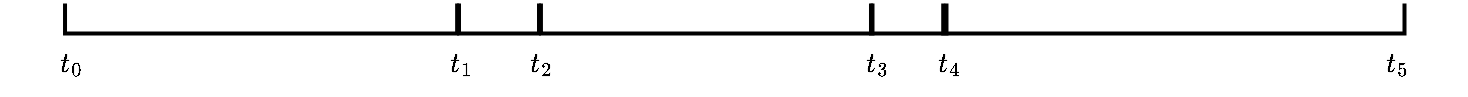 <mxfile version="24.8.6" pages="5">
  <diagram name="第 1 页" id="dA4kamS1iZFP9Pa1gLe5">
    <mxGraphModel dx="862" dy="456" grid="1" gridSize="10" guides="1" tooltips="1" connect="1" arrows="1" fold="1" page="1" pageScale="1" pageWidth="827" pageHeight="1169" math="1" shadow="0">
      <root>
        <mxCell id="0" />
        <mxCell id="1" parent="0" />
        <mxCell id="GwNIT4zZAR5UQP4eY1kp-2" value="" style="strokeWidth=2;html=1;shape=mxgraph.flowchart.annotation_1;align=left;pointerEvents=1;rotation=-90;" vertex="1" parent="1">
          <mxGeometry x="250.04" y="54.22" width="15" height="196.06" as="geometry" />
        </mxCell>
        <mxCell id="GwNIT4zZAR5UQP4eY1kp-3" value="" style="strokeWidth=2;html=1;shape=mxgraph.flowchart.annotation_1;align=left;pointerEvents=1;rotation=-90;" vertex="1" parent="1">
          <mxGeometry x="369" y="132.25" width="15" height="40" as="geometry" />
        </mxCell>
        <mxCell id="GwNIT4zZAR5UQP4eY1kp-4" value="" style="strokeWidth=2;html=1;shape=mxgraph.flowchart.annotation_1;align=left;pointerEvents=1;rotation=-90;" vertex="1" parent="1">
          <mxGeometry x="472.86" y="69.36" width="15" height="165.78" as="geometry" />
        </mxCell>
        <mxCell id="GwNIT4zZAR5UQP4eY1kp-5" value="" style="strokeWidth=2;html=1;shape=mxgraph.flowchart.annotation_1;align=left;pointerEvents=1;rotation=-90;" vertex="1" parent="1">
          <mxGeometry x="706.43" y="36.93" width="15" height="230.64" as="geometry" />
        </mxCell>
        <mxCell id="GwNIT4zZAR5UQP4eY1kp-7" value="$$t_1$$" style="text;html=1;align=center;verticalAlign=middle;resizable=0;points=[];autosize=1;strokeColor=none;fillColor=none;" vertex="1" parent="1">
          <mxGeometry x="322" y="160" width="70" height="30" as="geometry" />
        </mxCell>
        <mxCell id="GwNIT4zZAR5UQP4eY1kp-8" value="$$t_0$$" style="text;html=1;align=center;verticalAlign=middle;resizable=0;points=[];autosize=1;strokeColor=none;fillColor=none;" vertex="1" parent="1">
          <mxGeometry x="127" y="160" width="70" height="30" as="geometry" />
        </mxCell>
        <mxCell id="GwNIT4zZAR5UQP4eY1kp-9" value="$$t_2$$" style="text;html=1;align=center;verticalAlign=middle;resizable=0;points=[];autosize=1;strokeColor=none;fillColor=none;" vertex="1" parent="1">
          <mxGeometry x="362" y="160" width="70" height="30" as="geometry" />
        </mxCell>
        <mxCell id="GwNIT4zZAR5UQP4eY1kp-10" value="$$t_3$$" style="text;html=1;align=center;verticalAlign=middle;resizable=0;points=[];autosize=1;strokeColor=none;fillColor=none;" vertex="1" parent="1">
          <mxGeometry x="530" y="160" width="70" height="30" as="geometry" />
        </mxCell>
        <mxCell id="GwNIT4zZAR5UQP4eY1kp-11" value="$$t_4$$" style="text;html=1;align=center;verticalAlign=middle;resizable=0;points=[];autosize=1;strokeColor=none;fillColor=none;" vertex="1" parent="1">
          <mxGeometry x="566" y="160" width="70" height="30" as="geometry" />
        </mxCell>
        <mxCell id="GwNIT4zZAR5UQP4eY1kp-12" value="" style="strokeWidth=2;html=1;shape=mxgraph.flowchart.annotation_1;align=left;pointerEvents=1;rotation=-90;" vertex="1" parent="1">
          <mxGeometry x="573.87" y="133.38" width="15" height="37.75" as="geometry" />
        </mxCell>
        <mxCell id="GwNIT4zZAR5UQP4eY1kp-13" value="$$t_5$$" style="text;html=1;align=center;verticalAlign=middle;resizable=0;points=[];autosize=1;strokeColor=none;fillColor=none;" vertex="1" parent="1">
          <mxGeometry x="790" y="160" width="70" height="30" as="geometry" />
        </mxCell>
      </root>
    </mxGraphModel>
  </diagram>
  <diagram id="kH2NmWItnsKpYTszYTEb" name="UE PHY DL Top">
    <mxGraphModel dx="1861" dy="1716" grid="1" gridSize="10" guides="1" tooltips="1" connect="1" arrows="1" fold="1" page="1" pageScale="1" pageWidth="827" pageHeight="1169" math="1" shadow="0">
      <root>
        <mxCell id="0" />
        <mxCell id="1" parent="0" />
        <mxCell id="NX2Mk6jen8T6Z611iBAQ-23" value="&lt;b&gt;NB 1Tx, UE 1Rx&lt;/b&gt;" style="text;html=1;align=center;verticalAlign=middle;resizable=0;points=[];autosize=1;strokeColor=none;fillColor=default;" vertex="1" parent="1">
          <mxGeometry x="375" y="-336" width="110" height="30" as="geometry" />
        </mxCell>
        <mxCell id="NX2Mk6jen8T6Z611iBAQ-13" style="edgeStyle=orthogonalEdgeStyle;rounded=0;orthogonalLoop=1;jettySize=auto;html=1;exitX=0.5;exitY=1;exitDx=0;exitDy=0;" edge="1" parent="1" source="NX2Mk6jen8T6Z611iBAQ-1" target="NX2Mk6jen8T6Z611iBAQ-16">
          <mxGeometry relative="1" as="geometry">
            <mxPoint x="180" y="270" as="targetPoint" />
          </mxGeometry>
        </mxCell>
        <mxCell id="NX2Mk6jen8T6Z611iBAQ-1" value="PSS detector" style="whiteSpace=wrap;html=1;" vertex="1" parent="1">
          <mxGeometry x="120" y="110" width="120" height="60" as="geometry" />
        </mxCell>
        <mxCell id="NX2Mk6jen8T6Z611iBAQ-17" style="edgeStyle=orthogonalEdgeStyle;rounded=0;orthogonalLoop=1;jettySize=auto;html=1;exitX=0.5;exitY=1;exitDx=0;exitDy=0;" edge="1" parent="1" source="NX2Mk6jen8T6Z611iBAQ-2">
          <mxGeometry relative="1" as="geometry">
            <mxPoint x="670" y="280" as="targetPoint" />
          </mxGeometry>
        </mxCell>
        <mxCell id="NX2Mk6jen8T6Z611iBAQ-2" value="PDCCH receiver" style="whiteSpace=wrap;html=1;" vertex="1" parent="1">
          <mxGeometry x="610" y="110" width="120" height="60" as="geometry" />
        </mxCell>
        <mxCell id="NX2Mk6jen8T6Z611iBAQ-19" style="edgeStyle=orthogonalEdgeStyle;rounded=0;orthogonalLoop=1;jettySize=auto;html=1;exitX=0.5;exitY=1;exitDx=0;exitDy=0;" edge="1" parent="1" source="NX2Mk6jen8T6Z611iBAQ-3">
          <mxGeometry relative="1" as="geometry">
            <mxPoint x="830" y="280" as="targetPoint" />
          </mxGeometry>
        </mxCell>
        <mxCell id="NX2Mk6jen8T6Z611iBAQ-3" value="PDSCH receiver" style="whiteSpace=wrap;html=1;" vertex="1" parent="1">
          <mxGeometry x="770" y="110" width="120" height="60" as="geometry" />
        </mxCell>
        <mxCell id="NX2Mk6jen8T6Z611iBAQ-21" style="edgeStyle=orthogonalEdgeStyle;rounded=0;orthogonalLoop=1;jettySize=auto;html=1;exitX=0.5;exitY=1;exitDx=0;exitDy=0;" edge="1" parent="1" source="NX2Mk6jen8T6Z611iBAQ-4">
          <mxGeometry relative="1" as="geometry">
            <mxPoint x="990" y="280" as="targetPoint" />
          </mxGeometry>
        </mxCell>
        <mxCell id="NX2Mk6jen8T6Z611iBAQ-4" value="CSI-RS receiver" style="whiteSpace=wrap;html=1;" vertex="1" parent="1">
          <mxGeometry x="930" y="110" width="120" height="60" as="geometry" />
        </mxCell>
        <mxCell id="NX2Mk6jen8T6Z611iBAQ-7" style="edgeStyle=orthogonalEdgeStyle;rounded=0;orthogonalLoop=1;jettySize=auto;html=1;exitX=0.5;exitY=1;exitDx=0;exitDy=0;entryX=0.5;entryY=0;entryDx=0;entryDy=0;" edge="1" parent="1" source="NX2Mk6jen8T6Z611iBAQ-6" target="NX2Mk6jen8T6Z611iBAQ-1">
          <mxGeometry relative="1" as="geometry" />
        </mxCell>
        <mxCell id="NX2Mk6jen8T6Z611iBAQ-26" style="edgeStyle=orthogonalEdgeStyle;rounded=0;orthogonalLoop=1;jettySize=auto;html=1;exitX=0.5;exitY=1;exitDx=0;exitDy=0;entryX=0;entryY=0.5;entryDx=0;entryDy=0;" edge="1" parent="1" source="NX2Mk6jen8T6Z611iBAQ-6" target="NX2Mk6jen8T6Z611iBAQ-8">
          <mxGeometry relative="1" as="geometry" />
        </mxCell>
        <mxCell id="NX2Mk6jen8T6Z611iBAQ-6" value="RF/ADC" style="whiteSpace=wrap;html=1;strokeColor=default;" vertex="1" parent="1">
          <mxGeometry x="120" y="-202" width="120" height="60" as="geometry" />
        </mxCell>
        <mxCell id="NX2Mk6jen8T6Z611iBAQ-10" style="edgeStyle=orthogonalEdgeStyle;rounded=0;orthogonalLoop=1;jettySize=auto;html=1;entryX=0.5;entryY=0;entryDx=0;entryDy=0;" edge="1" parent="1" target="NX2Mk6jen8T6Z611iBAQ-2">
          <mxGeometry relative="1" as="geometry">
            <mxPoint x="340" as="sourcePoint" />
            <Array as="points">
              <mxPoint x="512" />
              <mxPoint x="670" />
            </Array>
          </mxGeometry>
        </mxCell>
        <mxCell id="NX2Mk6jen8T6Z611iBAQ-11" style="edgeStyle=orthogonalEdgeStyle;rounded=0;orthogonalLoop=1;jettySize=auto;html=1;entryX=0.5;entryY=0;entryDx=0;entryDy=0;" edge="1" parent="1" target="NX2Mk6jen8T6Z611iBAQ-3">
          <mxGeometry relative="1" as="geometry">
            <mxPoint x="340" as="sourcePoint" />
            <Array as="points">
              <mxPoint x="512" />
              <mxPoint x="830" />
            </Array>
          </mxGeometry>
        </mxCell>
        <mxCell id="NX2Mk6jen8T6Z611iBAQ-12" style="edgeStyle=orthogonalEdgeStyle;rounded=0;orthogonalLoop=1;jettySize=auto;html=1;entryX=0.5;entryY=0;entryDx=0;entryDy=0;" edge="1" parent="1" target="NX2Mk6jen8T6Z611iBAQ-4">
          <mxGeometry relative="1" as="geometry">
            <mxPoint x="340" as="sourcePoint" />
            <Array as="points">
              <mxPoint x="512" />
              <mxPoint x="990" />
            </Array>
          </mxGeometry>
        </mxCell>
        <mxCell id="6Wh9h7lEq4sKiHQeUL6_-2" style="edgeStyle=orthogonalEdgeStyle;rounded=0;orthogonalLoop=1;jettySize=auto;html=1;entryX=0.5;entryY=0;entryDx=0;entryDy=0;" edge="1" parent="1" target="6Wh9h7lEq4sKiHQeUL6_-1">
          <mxGeometry relative="1" as="geometry">
            <mxPoint x="340" as="sourcePoint" />
          </mxGeometry>
        </mxCell>
        <mxCell id="qeCc7ap8aWwIBtj1qfNq-4" style="edgeStyle=orthogonalEdgeStyle;rounded=0;orthogonalLoop=1;jettySize=auto;html=1;entryX=0.5;entryY=0;entryDx=0;entryDy=0;" edge="1" parent="1" source="NX2Mk6jen8T6Z611iBAQ-8" target="qeCc7ap8aWwIBtj1qfNq-2">
          <mxGeometry relative="1" as="geometry" />
        </mxCell>
        <mxCell id="NX2Mk6jen8T6Z611iBAQ-8" value="FFT" style="whiteSpace=wrap;html=1;" vertex="1" parent="1">
          <mxGeometry x="280" y="-120" width="120" height="60" as="geometry" />
        </mxCell>
        <mxCell id="NX2Mk6jen8T6Z611iBAQ-16" value="&lt;div&gt;symb_head_offset_in_samples&lt;/div&gt;&lt;div&gt;PSS-ID&lt;/div&gt;" style="text;html=1;align=center;verticalAlign=middle;resizable=0;points=[];autosize=1;strokeColor=none;fillColor=none;" vertex="1" parent="1">
          <mxGeometry x="85" y="275" width="190" height="40" as="geometry" />
        </mxCell>
        <mxCell id="NX2Mk6jen8T6Z611iBAQ-18" value="&lt;div&gt;DCI-CRC&lt;/div&gt;DCI[6]" style="text;html=1;align=center;verticalAlign=middle;resizable=0;points=[];autosize=1;strokeColor=none;fillColor=none;" vertex="1" parent="1">
          <mxGeometry x="635" y="277" width="70" height="40" as="geometry" />
        </mxCell>
        <mxCell id="NX2Mk6jen8T6Z611iBAQ-20" value="&lt;div&gt;PDSCH-CRC&lt;/div&gt;PDSCH payload" style="text;html=1;align=center;verticalAlign=middle;resizable=0;points=[];autosize=1;strokeColor=none;fillColor=none;" vertex="1" parent="1">
          <mxGeometry x="782" y="277" width="110" height="40" as="geometry" />
        </mxCell>
        <mxCell id="NX2Mk6jen8T6Z611iBAQ-22" value="RSRP&lt;div&gt;RSSI&lt;/div&gt;&lt;div&gt;noise&lt;/div&gt;&lt;div&gt;CTO&lt;/div&gt;&lt;div&gt;CFO&lt;/div&gt;" style="text;html=1;align=center;verticalAlign=middle;resizable=0;points=[];autosize=1;strokeColor=none;fillColor=none;" vertex="1" parent="1">
          <mxGeometry x="961" y="274" width="60" height="90" as="geometry" />
        </mxCell>
        <mxCell id="NX2Mk6jen8T6Z611iBAQ-24" value="baseband time-domain sample" style="text;html=1;align=center;verticalAlign=middle;resizable=0;points=[];autosize=1;strokeColor=none;fillColor=none;" vertex="1" parent="1">
          <mxGeometry x="-10" y="-108" width="190" height="30" as="geometry" />
        </mxCell>
        <mxCell id="NX2Mk6jen8T6Z611iBAQ-25" value="baseband frequency-domain sample" style="text;html=1;align=center;verticalAlign=middle;resizable=0;points=[];autosize=1;strokeColor=none;fillColor=none;" vertex="1" parent="1">
          <mxGeometry x="340" y="-30" width="220" height="30" as="geometry" />
        </mxCell>
        <mxCell id="NX2Mk6jen8T6Z611iBAQ-28" style="edgeStyle=orthogonalEdgeStyle;rounded=0;orthogonalLoop=1;jettySize=auto;html=1;entryX=0.5;entryY=0;entryDx=0;entryDy=0;strokeColor=default;" edge="1" parent="1" source="NX2Mk6jen8T6Z611iBAQ-27" target="NX2Mk6jen8T6Z611iBAQ-6">
          <mxGeometry relative="1" as="geometry" />
        </mxCell>
        <mxCell id="NX2Mk6jen8T6Z611iBAQ-27" value="wireless channel" style="ellipse;shape=cloud;whiteSpace=wrap;html=1;strokeColor=default;" vertex="1" parent="1">
          <mxGeometry x="70" y="-361" width="220" height="80" as="geometry" />
        </mxCell>
        <mxCell id="NX2Mk6jen8T6Z611iBAQ-30" style="edgeStyle=orthogonalEdgeStyle;rounded=0;orthogonalLoop=1;jettySize=auto;html=1;exitX=0.5;exitY=1;exitDx=0;exitDy=0;strokeColor=default;" edge="1" parent="1" source="NX2Mk6jen8T6Z611iBAQ-29" target="NX2Mk6jen8T6Z611iBAQ-27">
          <mxGeometry relative="1" as="geometry" />
        </mxCell>
        <mxCell id="NX2Mk6jen8T6Z611iBAQ-29" value="DAC/RF" style="whiteSpace=wrap;html=1;strokeColor=default;" vertex="1" parent="1">
          <mxGeometry x="120" y="-510" width="120" height="60" as="geometry" />
        </mxCell>
        <mxCell id="NX2Mk6jen8T6Z611iBAQ-32" value="" style="edgeStyle=none;orthogonalLoop=1;jettySize=auto;html=1;rounded=0;entryX=0.5;entryY=0;entryDx=0;entryDy=0;" edge="1" parent="1" target="NX2Mk6jen8T6Z611iBAQ-29">
          <mxGeometry width="100" relative="1" as="geometry">
            <mxPoint x="180" y="-600" as="sourcePoint" />
            <mxPoint x="370" y="-600" as="targetPoint" />
            <Array as="points" />
          </mxGeometry>
        </mxCell>
        <mxCell id="NX2Mk6jen8T6Z611iBAQ-33" value="NB baseband signal" style="text;html=1;align=center;verticalAlign=middle;resizable=0;points=[];autosize=1;strokeColor=none;fillColor=none;" vertex="1" parent="1">
          <mxGeometry x="120" y="-630" width="130" height="30" as="geometry" />
        </mxCell>
        <mxCell id="6Wh9h7lEq4sKiHQeUL6_-3" style="edgeStyle=orthogonalEdgeStyle;rounded=0;orthogonalLoop=1;jettySize=auto;html=1;exitX=0.5;exitY=1;exitDx=0;exitDy=0;" edge="1" parent="1" source="6Wh9h7lEq4sKiHQeUL6_-1">
          <mxGeometry relative="1" as="geometry">
            <mxPoint x="512" y="280" as="targetPoint" />
          </mxGeometry>
        </mxCell>
        <mxCell id="6Wh9h7lEq4sKiHQeUL6_-1" value="PBCH receiver" style="whiteSpace=wrap;html=1;" vertex="1" parent="1">
          <mxGeometry x="452" y="110" width="120" height="60" as="geometry" />
        </mxCell>
        <mxCell id="6Wh9h7lEq4sKiHQeUL6_-4" value="fn_offset&lt;div&gt;MIB-CRC&lt;/div&gt;&lt;div&gt;MIB&lt;/div&gt;" style="text;html=1;align=center;verticalAlign=middle;resizable=0;points=[];autosize=1;strokeColor=none;fillColor=none;" vertex="1" parent="1">
          <mxGeometry x="477" y="282" width="70" height="60" as="geometry" />
        </mxCell>
        <mxCell id="qeCc7ap8aWwIBtj1qfNq-1" style="edgeStyle=orthogonalEdgeStyle;rounded=0;orthogonalLoop=1;jettySize=auto;html=1;exitX=0.5;exitY=1;exitDx=0;exitDy=0;" edge="1" parent="1" source="qeCc7ap8aWwIBtj1qfNq-2" target="qeCc7ap8aWwIBtj1qfNq-3">
          <mxGeometry relative="1" as="geometry">
            <mxPoint x="340" y="270" as="targetPoint" />
          </mxGeometry>
        </mxCell>
        <mxCell id="qeCc7ap8aWwIBtj1qfNq-2" value="SSS receiver" style="whiteSpace=wrap;html=1;" vertex="1" parent="1">
          <mxGeometry x="280" y="110" width="120" height="60" as="geometry" />
        </mxCell>
        <mxCell id="qeCc7ap8aWwIBtj1qfNq-3" value="&lt;div&gt;PCI&lt;/div&gt;" style="text;html=1;align=center;verticalAlign=middle;resizable=0;points=[];autosize=1;strokeColor=none;fillColor=none;" vertex="1" parent="1">
          <mxGeometry x="320" y="280" width="40" height="30" as="geometry" />
        </mxCell>
      </root>
    </mxGraphModel>
  </diagram>
  <diagram id="qdg8cA9dThSpUUfENa5T" name="UE PHY DL Top/baseband channel">
    <mxGraphModel dx="1861" dy="1716" grid="1" gridSize="10" guides="1" tooltips="1" connect="1" arrows="1" fold="1" page="1" pageScale="1" pageWidth="827" pageHeight="1169" math="1" shadow="0">
      <root>
        <mxCell id="0" />
        <mxCell id="1" parent="0" />
        <mxCell id="4gRz050cHhQECZ5e8lxm-1" value="&lt;b&gt;NB 1Tx, UE 1Rx&lt;/b&gt;" style="text;html=1;align=center;verticalAlign=middle;resizable=0;points=[];autosize=1;strokeColor=none;fillColor=default;" vertex="1" parent="1">
          <mxGeometry x="375" y="-336" width="110" height="30" as="geometry" />
        </mxCell>
        <mxCell id="4gRz050cHhQECZ5e8lxm-12" value="RF/ADC" style="whiteSpace=wrap;html=1;strokeColor=#CCCCCC;" vertex="1" parent="1">
          <mxGeometry x="120" y="-202" width="120" height="60" as="geometry" />
        </mxCell>
        <mxCell id="4gRz050cHhQECZ5e8lxm-21" value="baseband time-domain sample" style="text;html=1;align=center;verticalAlign=middle;resizable=0;points=[];autosize=1;strokeColor=none;fillColor=none;" vertex="1" parent="1">
          <mxGeometry x="-10" y="-108" width="190" height="30" as="geometry" />
        </mxCell>
        <mxCell id="4gRz050cHhQECZ5e8lxm-23" style="edgeStyle=orthogonalEdgeStyle;rounded=0;orthogonalLoop=1;jettySize=auto;html=1;entryX=0.5;entryY=0;entryDx=0;entryDy=0;strokeColor=#CCCCCC;" edge="1" parent="1" source="4gRz050cHhQECZ5e8lxm-24" target="4gRz050cHhQECZ5e8lxm-12">
          <mxGeometry relative="1" as="geometry" />
        </mxCell>
        <mxCell id="4gRz050cHhQECZ5e8lxm-24" value="wireless channel" style="ellipse;shape=cloud;whiteSpace=wrap;html=1;strokeColor=#CCCCCC;" vertex="1" parent="1">
          <mxGeometry x="70" y="-361" width="220" height="80" as="geometry" />
        </mxCell>
        <mxCell id="4gRz050cHhQECZ5e8lxm-25" style="edgeStyle=orthogonalEdgeStyle;rounded=0;orthogonalLoop=1;jettySize=auto;html=1;exitX=0.5;exitY=1;exitDx=0;exitDy=0;strokeColor=#CCCCCC;" edge="1" parent="1" source="4gRz050cHhQECZ5e8lxm-27" target="4gRz050cHhQECZ5e8lxm-24">
          <mxGeometry relative="1" as="geometry" />
        </mxCell>
        <mxCell id="4gRz050cHhQECZ5e8lxm-26" style="edgeStyle=orthogonalEdgeStyle;rounded=0;orthogonalLoop=1;jettySize=auto;html=1;entryX=0.5;entryY=0;entryDx=0;entryDy=0;fillColor=#666666;strokeColor=default;" edge="1" parent="1" target="4gRz050cHhQECZ5e8lxm-31">
          <mxGeometry relative="1" as="geometry">
            <mxPoint x="180" y="-540" as="sourcePoint" />
          </mxGeometry>
        </mxCell>
        <mxCell id="4gRz050cHhQECZ5e8lxm-27" value="DAC/RF" style="whiteSpace=wrap;html=1;strokeColor=#CCCCCC;" vertex="1" parent="1">
          <mxGeometry x="120" y="-510" width="120" height="60" as="geometry" />
        </mxCell>
        <mxCell id="4gRz050cHhQECZ5e8lxm-28" value="" style="edgeStyle=none;orthogonalLoop=1;jettySize=auto;html=1;rounded=0;entryX=0.5;entryY=0;entryDx=0;entryDy=0;" edge="1" parent="1" target="4gRz050cHhQECZ5e8lxm-27">
          <mxGeometry width="100" relative="1" as="geometry">
            <mxPoint x="180" y="-600" as="sourcePoint" />
            <mxPoint x="370" y="-600" as="targetPoint" />
            <Array as="points" />
          </mxGeometry>
        </mxCell>
        <mxCell id="4gRz050cHhQECZ5e8lxm-29" value="NB baseband signal" style="text;html=1;align=center;verticalAlign=middle;resizable=0;points=[];autosize=1;strokeColor=none;fillColor=none;" vertex="1" parent="1">
          <mxGeometry x="120" y="-630" width="130" height="30" as="geometry" />
        </mxCell>
        <mxCell id="4gRz050cHhQECZ5e8lxm-30" style="edgeStyle=orthogonalEdgeStyle;rounded=0;orthogonalLoop=1;jettySize=auto;html=1;exitX=0.5;exitY=1;exitDx=0;exitDy=0;fillColor=#666666;" edge="1" parent="1" source="4gRz050cHhQECZ5e8lxm-31">
          <mxGeometry relative="1" as="geometry">
            <mxPoint x="180" y="-120" as="targetPoint" />
            <Array as="points">
              <mxPoint x="-80" y="-120" />
            </Array>
          </mxGeometry>
        </mxCell>
        <mxCell id="4gRz050cHhQECZ5e8lxm-31" value="等效基带信道模型" style="whiteSpace=wrap;html=1;fillColor=default;" vertex="1" parent="1">
          <mxGeometry x="-140" y="-351" width="120" height="60" as="geometry" />
        </mxCell>
        <mxCell id="DQFMvhzJ5EYpet5vGo_S-9" style="edgeStyle=orthogonalEdgeStyle;rounded=0;orthogonalLoop=1;jettySize=auto;html=1;exitX=0.5;exitY=1;exitDx=0;exitDy=0;entryX=0.5;entryY=0;entryDx=0;entryDy=0;" edge="1" parent="1">
          <mxGeometry relative="1" as="geometry">
            <mxPoint x="180" y="-142" as="sourcePoint" />
            <mxPoint x="180" y="110" as="targetPoint" />
          </mxGeometry>
        </mxCell>
        <mxCell id="DQFMvhzJ5EYpet5vGo_S-10" style="edgeStyle=orthogonalEdgeStyle;rounded=0;orthogonalLoop=1;jettySize=auto;html=1;exitX=0.5;exitY=1;exitDx=0;exitDy=0;entryX=0;entryY=0.5;entryDx=0;entryDy=0;" edge="1" parent="1" target="DQFMvhzJ5EYpet5vGo_S-15">
          <mxGeometry relative="1" as="geometry">
            <mxPoint x="180" y="-142" as="sourcePoint" />
            <Array as="points">
              <mxPoint x="180" y="-90" />
            </Array>
          </mxGeometry>
        </mxCell>
        <mxCell id="DQFMvhzJ5EYpet5vGo_S-15" value="FFT" style="whiteSpace=wrap;html=1;" vertex="1" parent="1">
          <mxGeometry x="280" y="-120" width="120" height="60" as="geometry" />
        </mxCell>
        <mxCell id="DQFMvhzJ5EYpet5vGo_S-20" value="baseband time-domain sample" style="text;html=1;align=center;verticalAlign=middle;resizable=0;points=[];autosize=1;strokeColor=none;fillColor=none;" vertex="1" parent="1">
          <mxGeometry x="-10" y="-108" width="190" height="30" as="geometry" />
        </mxCell>
        <mxCell id="7gzGnlf3V6gMXrIFmesC-1" style="edgeStyle=orthogonalEdgeStyle;rounded=0;orthogonalLoop=1;jettySize=auto;html=1;exitX=0.5;exitY=1;exitDx=0;exitDy=0;" edge="1" parent="1" source="7gzGnlf3V6gMXrIFmesC-2" target="7gzGnlf3V6gMXrIFmesC-14">
          <mxGeometry relative="1" as="geometry">
            <mxPoint x="180" y="270" as="targetPoint" />
          </mxGeometry>
        </mxCell>
        <mxCell id="7gzGnlf3V6gMXrIFmesC-2" value="PSS detector" style="whiteSpace=wrap;html=1;" vertex="1" parent="1">
          <mxGeometry x="120" y="110" width="120" height="60" as="geometry" />
        </mxCell>
        <mxCell id="7gzGnlf3V6gMXrIFmesC-3" style="edgeStyle=orthogonalEdgeStyle;rounded=0;orthogonalLoop=1;jettySize=auto;html=1;exitX=0.5;exitY=1;exitDx=0;exitDy=0;" edge="1" parent="1" source="7gzGnlf3V6gMXrIFmesC-4">
          <mxGeometry relative="1" as="geometry">
            <mxPoint x="670" y="280" as="targetPoint" />
          </mxGeometry>
        </mxCell>
        <mxCell id="7gzGnlf3V6gMXrIFmesC-4" value="PDCCH receiver" style="whiteSpace=wrap;html=1;" vertex="1" parent="1">
          <mxGeometry x="610" y="110" width="120" height="60" as="geometry" />
        </mxCell>
        <mxCell id="7gzGnlf3V6gMXrIFmesC-5" style="edgeStyle=orthogonalEdgeStyle;rounded=0;orthogonalLoop=1;jettySize=auto;html=1;exitX=0.5;exitY=1;exitDx=0;exitDy=0;" edge="1" parent="1" source="7gzGnlf3V6gMXrIFmesC-6">
          <mxGeometry relative="1" as="geometry">
            <mxPoint x="830" y="280" as="targetPoint" />
          </mxGeometry>
        </mxCell>
        <mxCell id="7gzGnlf3V6gMXrIFmesC-6" value="PDSCH receiver" style="whiteSpace=wrap;html=1;" vertex="1" parent="1">
          <mxGeometry x="770" y="110" width="120" height="60" as="geometry" />
        </mxCell>
        <mxCell id="7gzGnlf3V6gMXrIFmesC-7" style="edgeStyle=orthogonalEdgeStyle;rounded=0;orthogonalLoop=1;jettySize=auto;html=1;exitX=0.5;exitY=1;exitDx=0;exitDy=0;" edge="1" parent="1" source="7gzGnlf3V6gMXrIFmesC-8">
          <mxGeometry relative="1" as="geometry">
            <mxPoint x="990" y="280" as="targetPoint" />
          </mxGeometry>
        </mxCell>
        <mxCell id="7gzGnlf3V6gMXrIFmesC-8" value="CSI-RS receiver" style="whiteSpace=wrap;html=1;" vertex="1" parent="1">
          <mxGeometry x="930" y="110" width="120" height="60" as="geometry" />
        </mxCell>
        <mxCell id="7gzGnlf3V6gMXrIFmesC-9" style="edgeStyle=orthogonalEdgeStyle;rounded=0;orthogonalLoop=1;jettySize=auto;html=1;entryX=0.5;entryY=0;entryDx=0;entryDy=0;" edge="1" parent="1" target="7gzGnlf3V6gMXrIFmesC-4">
          <mxGeometry relative="1" as="geometry">
            <mxPoint x="340" as="sourcePoint" />
            <Array as="points">
              <mxPoint x="512" />
              <mxPoint x="670" />
            </Array>
          </mxGeometry>
        </mxCell>
        <mxCell id="7gzGnlf3V6gMXrIFmesC-10" style="edgeStyle=orthogonalEdgeStyle;rounded=0;orthogonalLoop=1;jettySize=auto;html=1;entryX=0.5;entryY=0;entryDx=0;entryDy=0;" edge="1" parent="1" target="7gzGnlf3V6gMXrIFmesC-6">
          <mxGeometry relative="1" as="geometry">
            <mxPoint x="340" as="sourcePoint" />
            <Array as="points">
              <mxPoint x="512" />
              <mxPoint x="830" />
            </Array>
          </mxGeometry>
        </mxCell>
        <mxCell id="7gzGnlf3V6gMXrIFmesC-11" style="edgeStyle=orthogonalEdgeStyle;rounded=0;orthogonalLoop=1;jettySize=auto;html=1;entryX=0.5;entryY=0;entryDx=0;entryDy=0;" edge="1" parent="1" target="7gzGnlf3V6gMXrIFmesC-8">
          <mxGeometry relative="1" as="geometry">
            <mxPoint x="340" as="sourcePoint" />
            <Array as="points">
              <mxPoint x="512" />
              <mxPoint x="990" />
            </Array>
          </mxGeometry>
        </mxCell>
        <mxCell id="7gzGnlf3V6gMXrIFmesC-12" style="edgeStyle=orthogonalEdgeStyle;rounded=0;orthogonalLoop=1;jettySize=auto;html=1;entryX=0.5;entryY=0;entryDx=0;entryDy=0;" edge="1" parent="1" target="7gzGnlf3V6gMXrIFmesC-20">
          <mxGeometry relative="1" as="geometry">
            <mxPoint x="340" as="sourcePoint" />
          </mxGeometry>
        </mxCell>
        <mxCell id="7gzGnlf3V6gMXrIFmesC-13" style="edgeStyle=orthogonalEdgeStyle;rounded=0;orthogonalLoop=1;jettySize=auto;html=1;entryX=0.5;entryY=0;entryDx=0;entryDy=0;" edge="1" parent="1" target="7gzGnlf3V6gMXrIFmesC-23">
          <mxGeometry relative="1" as="geometry">
            <mxPoint x="340" y="-60" as="sourcePoint" />
          </mxGeometry>
        </mxCell>
        <mxCell id="7gzGnlf3V6gMXrIFmesC-14" value="&lt;div&gt;symb_head_offset_in_samples&lt;/div&gt;&lt;div&gt;PSS-ID&lt;/div&gt;" style="text;html=1;align=center;verticalAlign=middle;resizable=0;points=[];autosize=1;strokeColor=none;fillColor=none;" vertex="1" parent="1">
          <mxGeometry x="85" y="275" width="190" height="40" as="geometry" />
        </mxCell>
        <mxCell id="7gzGnlf3V6gMXrIFmesC-15" value="&lt;div&gt;DCI-CRC&lt;/div&gt;DCI[6]" style="text;html=1;align=center;verticalAlign=middle;resizable=0;points=[];autosize=1;strokeColor=none;fillColor=none;" vertex="1" parent="1">
          <mxGeometry x="635" y="277" width="70" height="40" as="geometry" />
        </mxCell>
        <mxCell id="7gzGnlf3V6gMXrIFmesC-16" value="&lt;div&gt;PDSCH-CRC&lt;/div&gt;PDSCH payload" style="text;html=1;align=center;verticalAlign=middle;resizable=0;points=[];autosize=1;strokeColor=none;fillColor=none;" vertex="1" parent="1">
          <mxGeometry x="782" y="277" width="110" height="40" as="geometry" />
        </mxCell>
        <mxCell id="7gzGnlf3V6gMXrIFmesC-17" value="RSRP&lt;div&gt;RSSI&lt;/div&gt;&lt;div&gt;noise&lt;/div&gt;&lt;div&gt;CTO&lt;/div&gt;&lt;div&gt;CFO&lt;/div&gt;" style="text;html=1;align=center;verticalAlign=middle;resizable=0;points=[];autosize=1;strokeColor=none;fillColor=none;" vertex="1" parent="1">
          <mxGeometry x="961" y="274" width="60" height="90" as="geometry" />
        </mxCell>
        <mxCell id="7gzGnlf3V6gMXrIFmesC-18" value="baseband frequency-domain sample" style="text;html=1;align=center;verticalAlign=middle;resizable=0;points=[];autosize=1;strokeColor=none;fillColor=none;" vertex="1" parent="1">
          <mxGeometry x="340" y="-30" width="220" height="30" as="geometry" />
        </mxCell>
        <mxCell id="7gzGnlf3V6gMXrIFmesC-19" style="edgeStyle=orthogonalEdgeStyle;rounded=0;orthogonalLoop=1;jettySize=auto;html=1;exitX=0.5;exitY=1;exitDx=0;exitDy=0;" edge="1" parent="1" source="7gzGnlf3V6gMXrIFmesC-20">
          <mxGeometry relative="1" as="geometry">
            <mxPoint x="512" y="280" as="targetPoint" />
          </mxGeometry>
        </mxCell>
        <mxCell id="7gzGnlf3V6gMXrIFmesC-20" value="PBCH receiver" style="whiteSpace=wrap;html=1;" vertex="1" parent="1">
          <mxGeometry x="452" y="110" width="120" height="60" as="geometry" />
        </mxCell>
        <mxCell id="7gzGnlf3V6gMXrIFmesC-21" value="fn_offset&lt;div&gt;MIB-CRC&lt;/div&gt;&lt;div&gt;MIB&lt;/div&gt;" style="text;html=1;align=center;verticalAlign=middle;resizable=0;points=[];autosize=1;strokeColor=none;fillColor=none;" vertex="1" parent="1">
          <mxGeometry x="477" y="282" width="70" height="60" as="geometry" />
        </mxCell>
        <mxCell id="7gzGnlf3V6gMXrIFmesC-22" style="edgeStyle=orthogonalEdgeStyle;rounded=0;orthogonalLoop=1;jettySize=auto;html=1;exitX=0.5;exitY=1;exitDx=0;exitDy=0;" edge="1" parent="1" source="7gzGnlf3V6gMXrIFmesC-23" target="7gzGnlf3V6gMXrIFmesC-24">
          <mxGeometry relative="1" as="geometry">
            <mxPoint x="340" y="270" as="targetPoint" />
          </mxGeometry>
        </mxCell>
        <mxCell id="7gzGnlf3V6gMXrIFmesC-23" value="SSS receiver" style="whiteSpace=wrap;html=1;" vertex="1" parent="1">
          <mxGeometry x="280" y="110" width="120" height="60" as="geometry" />
        </mxCell>
        <mxCell id="7gzGnlf3V6gMXrIFmesC-24" value="&lt;div&gt;PCI&lt;/div&gt;" style="text;html=1;align=center;verticalAlign=middle;resizable=0;points=[];autosize=1;strokeColor=none;fillColor=none;" vertex="1" parent="1">
          <mxGeometry x="320" y="280" width="40" height="30" as="geometry" />
        </mxCell>
      </root>
    </mxGraphModel>
  </diagram>
  <diagram id="6XsYhwEw7TbYVL7HoBdC" name="UE PHY DL PSS">
    <mxGraphModel dx="1034" dy="547" grid="1" gridSize="10" guides="1" tooltips="1" connect="1" arrows="1" fold="1" page="1" pageScale="1" pageWidth="827" pageHeight="1169" math="1" shadow="0">
      <root>
        <mxCell id="0" />
        <mxCell id="1" parent="0" />
        <mxCell id="8uHdM5ALrGfF0ggTMQP8-2" style="edgeStyle=orthogonalEdgeStyle;rounded=0;orthogonalLoop=1;jettySize=auto;html=1;exitX=0.5;exitY=1;exitDx=0;exitDy=0;entryX=0.5;entryY=0;entryDx=0;entryDy=0;" edge="1" parent="1" source="q1hJqMujJY-00g-p-tdP-1" target="q1hJqMujJY-00g-p-tdP-2">
          <mxGeometry relative="1" as="geometry" />
        </mxCell>
        <mxCell id="q1hJqMujJY-00g-p-tdP-1" value="PSS matched filter" style="whiteSpace=wrap;html=1;" vertex="1" parent="1">
          <mxGeometry x="200" y="170" width="120" height="60" as="geometry" />
        </mxCell>
        <mxCell id="8uHdM5ALrGfF0ggTMQP8-3" style="edgeStyle=orthogonalEdgeStyle;rounded=0;orthogonalLoop=1;jettySize=auto;html=1;exitX=0.5;exitY=1;exitDx=0;exitDy=0;" edge="1" parent="1" source="q1hJqMujJY-00g-p-tdP-2">
          <mxGeometry relative="1" as="geometry">
            <mxPoint x="260" y="420" as="targetPoint" />
          </mxGeometry>
        </mxCell>
        <mxCell id="q1hJqMujJY-00g-p-tdP-2" value="peak detection" style="whiteSpace=wrap;html=1;" vertex="1" parent="1">
          <mxGeometry x="200" y="290" width="120" height="60" as="geometry" />
        </mxCell>
        <mxCell id="8uHdM5ALrGfF0ggTMQP8-1" value="" style="endArrow=classic;html=1;rounded=0;entryX=0.5;entryY=0;entryDx=0;entryDy=0;" edge="1" parent="1" target="q1hJqMujJY-00g-p-tdP-1">
          <mxGeometry width="50" height="50" relative="1" as="geometry">
            <mxPoint x="260" y="120" as="sourcePoint" />
            <mxPoint x="260" y="70" as="targetPoint" />
          </mxGeometry>
        </mxCell>
        <mxCell id="4qQoMEuBDMp05hyyqZEG-1" value="baseband time-domain sample" style="text;html=1;align=center;verticalAlign=middle;resizable=0;points=[];autosize=1;strokeColor=none;fillColor=none;" vertex="1" parent="1">
          <mxGeometry x="165" y="90" width="190" height="30" as="geometry" />
        </mxCell>
        <mxCell id="KMSKiZKUCCEs9LgmazI--1" value="&lt;div&gt;symb_head_offset_in_samples&lt;/div&gt;&lt;div&gt;PSS-ID&lt;/div&gt;" style="text;html=1;align=center;verticalAlign=middle;resizable=0;points=[];autosize=1;strokeColor=none;fillColor=none;" vertex="1" parent="1">
          <mxGeometry x="165" y="430" width="190" height="40" as="geometry" />
        </mxCell>
      </root>
    </mxGraphModel>
  </diagram>
  <diagram id="pEDs_GTXsDQhSRn5u319" name="UE PHY DL PBCH">
    <mxGraphModel dx="1034" dy="547" grid="1" gridSize="10" guides="1" tooltips="1" connect="1" arrows="1" fold="1" page="1" pageScale="1" pageWidth="827" pageHeight="1169" math="1" shadow="0">
      <root>
        <mxCell id="0" />
        <mxCell id="1" parent="0" />
      </root>
    </mxGraphModel>
  </diagram>
</mxfile>
